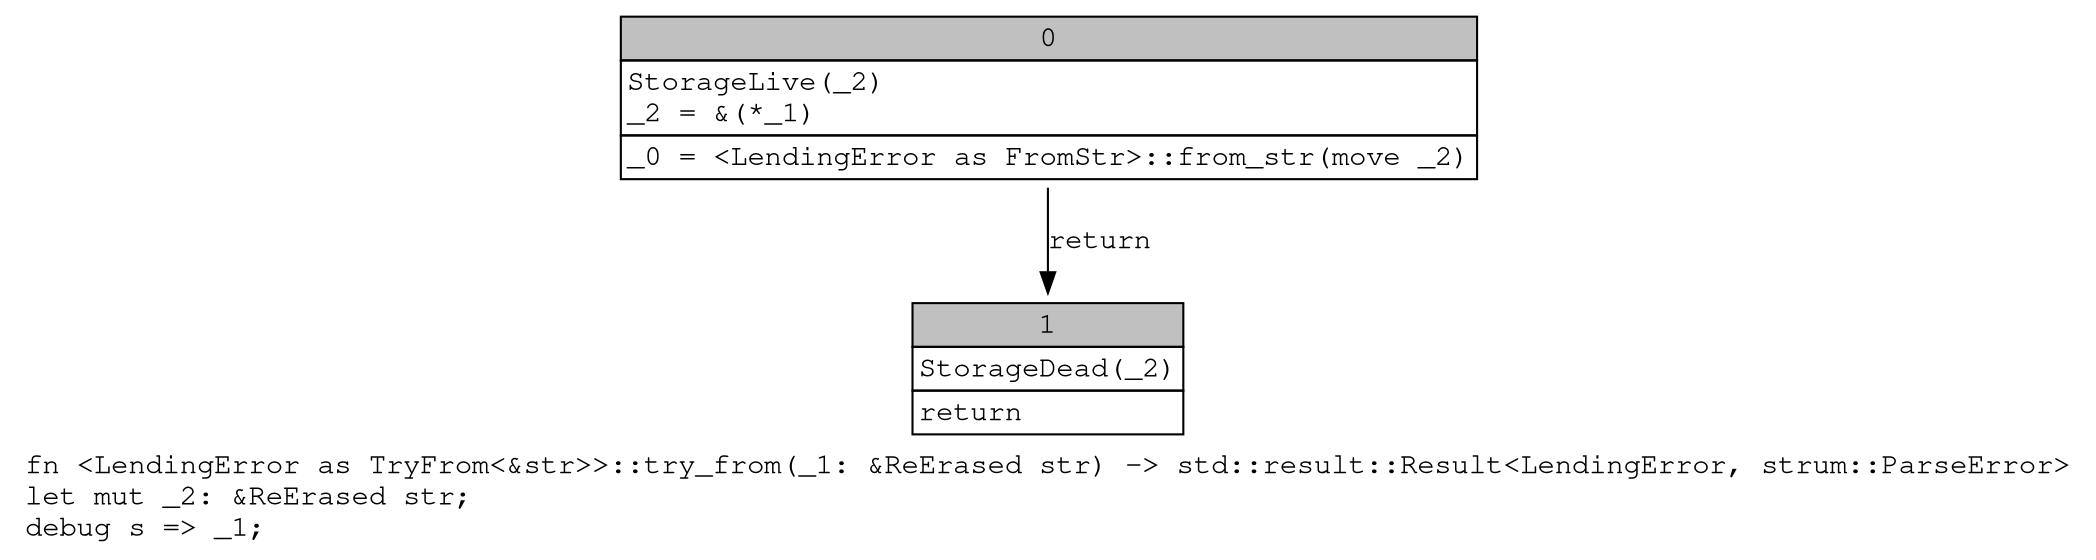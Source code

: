 digraph Mir_0_13296 {
    graph [fontname="Courier, monospace"];
    node [fontname="Courier, monospace"];
    edge [fontname="Courier, monospace"];
    label=<fn &lt;LendingError as TryFrom&lt;&amp;str&gt;&gt;::try_from(_1: &amp;ReErased str) -&gt; std::result::Result&lt;LendingError, strum::ParseError&gt;<br align="left"/>let mut _2: &amp;ReErased str;<br align="left"/>debug s =&gt; _1;<br align="left"/>>;
    bb0__0_13296 [shape="none", label=<<table border="0" cellborder="1" cellspacing="0"><tr><td bgcolor="gray" align="center" colspan="1">0</td></tr><tr><td align="left" balign="left">StorageLive(_2)<br/>_2 = &amp;(*_1)<br/></td></tr><tr><td align="left">_0 = &lt;LendingError as FromStr&gt;::from_str(move _2)</td></tr></table>>];
    bb1__0_13296 [shape="none", label=<<table border="0" cellborder="1" cellspacing="0"><tr><td bgcolor="gray" align="center" colspan="1">1</td></tr><tr><td align="left" balign="left">StorageDead(_2)<br/></td></tr><tr><td align="left">return</td></tr></table>>];
    bb0__0_13296 -> bb1__0_13296 [label="return"];
}
